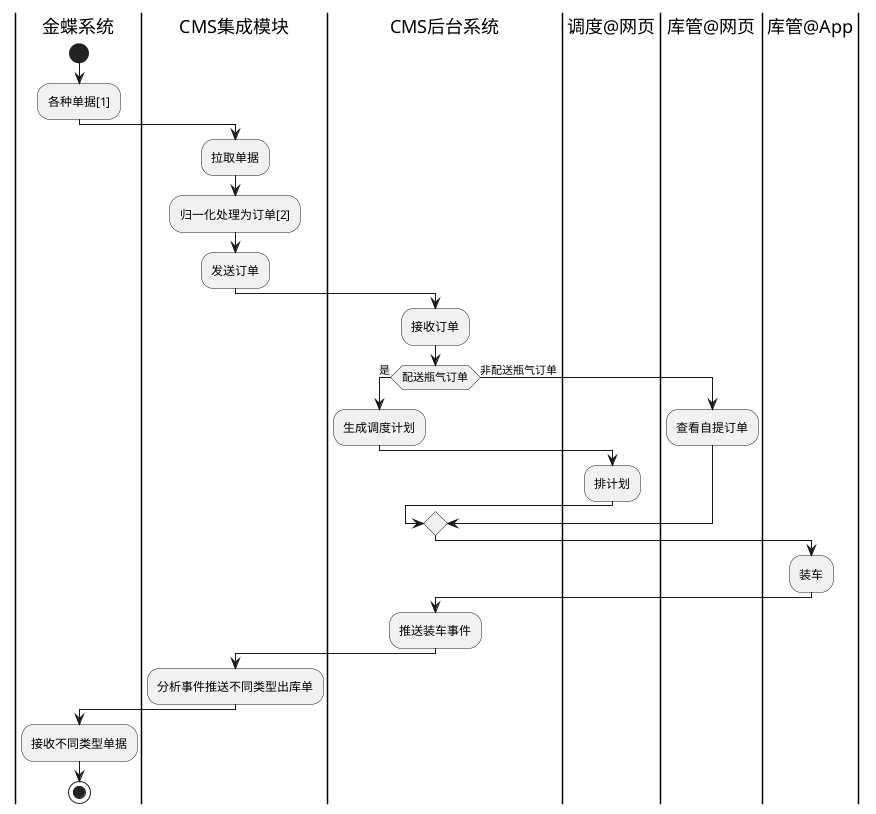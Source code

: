 装车

@startuml
|金蝶系统|
start
:各种单据[1];
|CMS集成模块|
:拉取单据;
:归一化处理为订单[2];
:发送订单;
|CMS后台系统|
:接收订单;
if (配送瓶气订单) then (是)
    :生成调度计划;
    |调度@网页|
    :排计划;

else (非配送瓶气订单) 
    |库管@网页|
    :查看自提订单;

endif
|库管@App|
:装车; 
|CMS后台系统|
:推送装车事件;
|CMS集成模块|
:分析事件推送不同类型出库单;
|金蝶系统|
:接收不同类型单据;
stop
@enduml


送货阶段



@startuml
|金蝶系统|
|CMS集成模块|
|CMS后台系统|

start
if (配送瓶气订单) then (是)
   
    |司机@App|
    :厂外卸货/回收空瓶;
    |CMS后台系统|
    :推送厂外卸货和回收空瓶事件;
    |CMS集成模块|
    :根据订单类型不同推送单据;
    |金蝶系统|
    :接收不同单据;
    stop
    |库管@App|
    start
    
    :入库操作;
    |CMS后台系统|
    :推送厂外卸货和回收空瓶事件;
    |CMS集成模块|
    :根据订单类型不同推送单据;
    |金蝶系统|
    :接收不同单据;
    stop
endif
stop
@enduml

正常生产
@startuml
|金蝶系统|
|CMS集成模块|
|CMS后台系统|
|生产人员@App|
start
:充前检查;
:充装;
:充后检查;
|库管@App|
:满瓶生产入库;

|CMS后台系统|
:推送生产完成事件;
|CMS集成模块|
:推送生产订单;
|金蝶系统|
:接收生产订单;
:执行内部领料入库过程;
stop
@enduml

放空

@startuml
|金蝶系统|
|CMS集成模块|
|CMS后台系统|
|生产人员@App|
start
:放空;
|库管@App|
:放空后气瓶入库;

|CMS后台系统|
:推送放空完成事件;
|CMS集成模块|
:推送其他入库单-报废;
:推送其他入库单-回瓶;
|金蝶系统|
:接收其他入库单-报废;
:接收其他入库单-回瓶;
stop
@enduml
